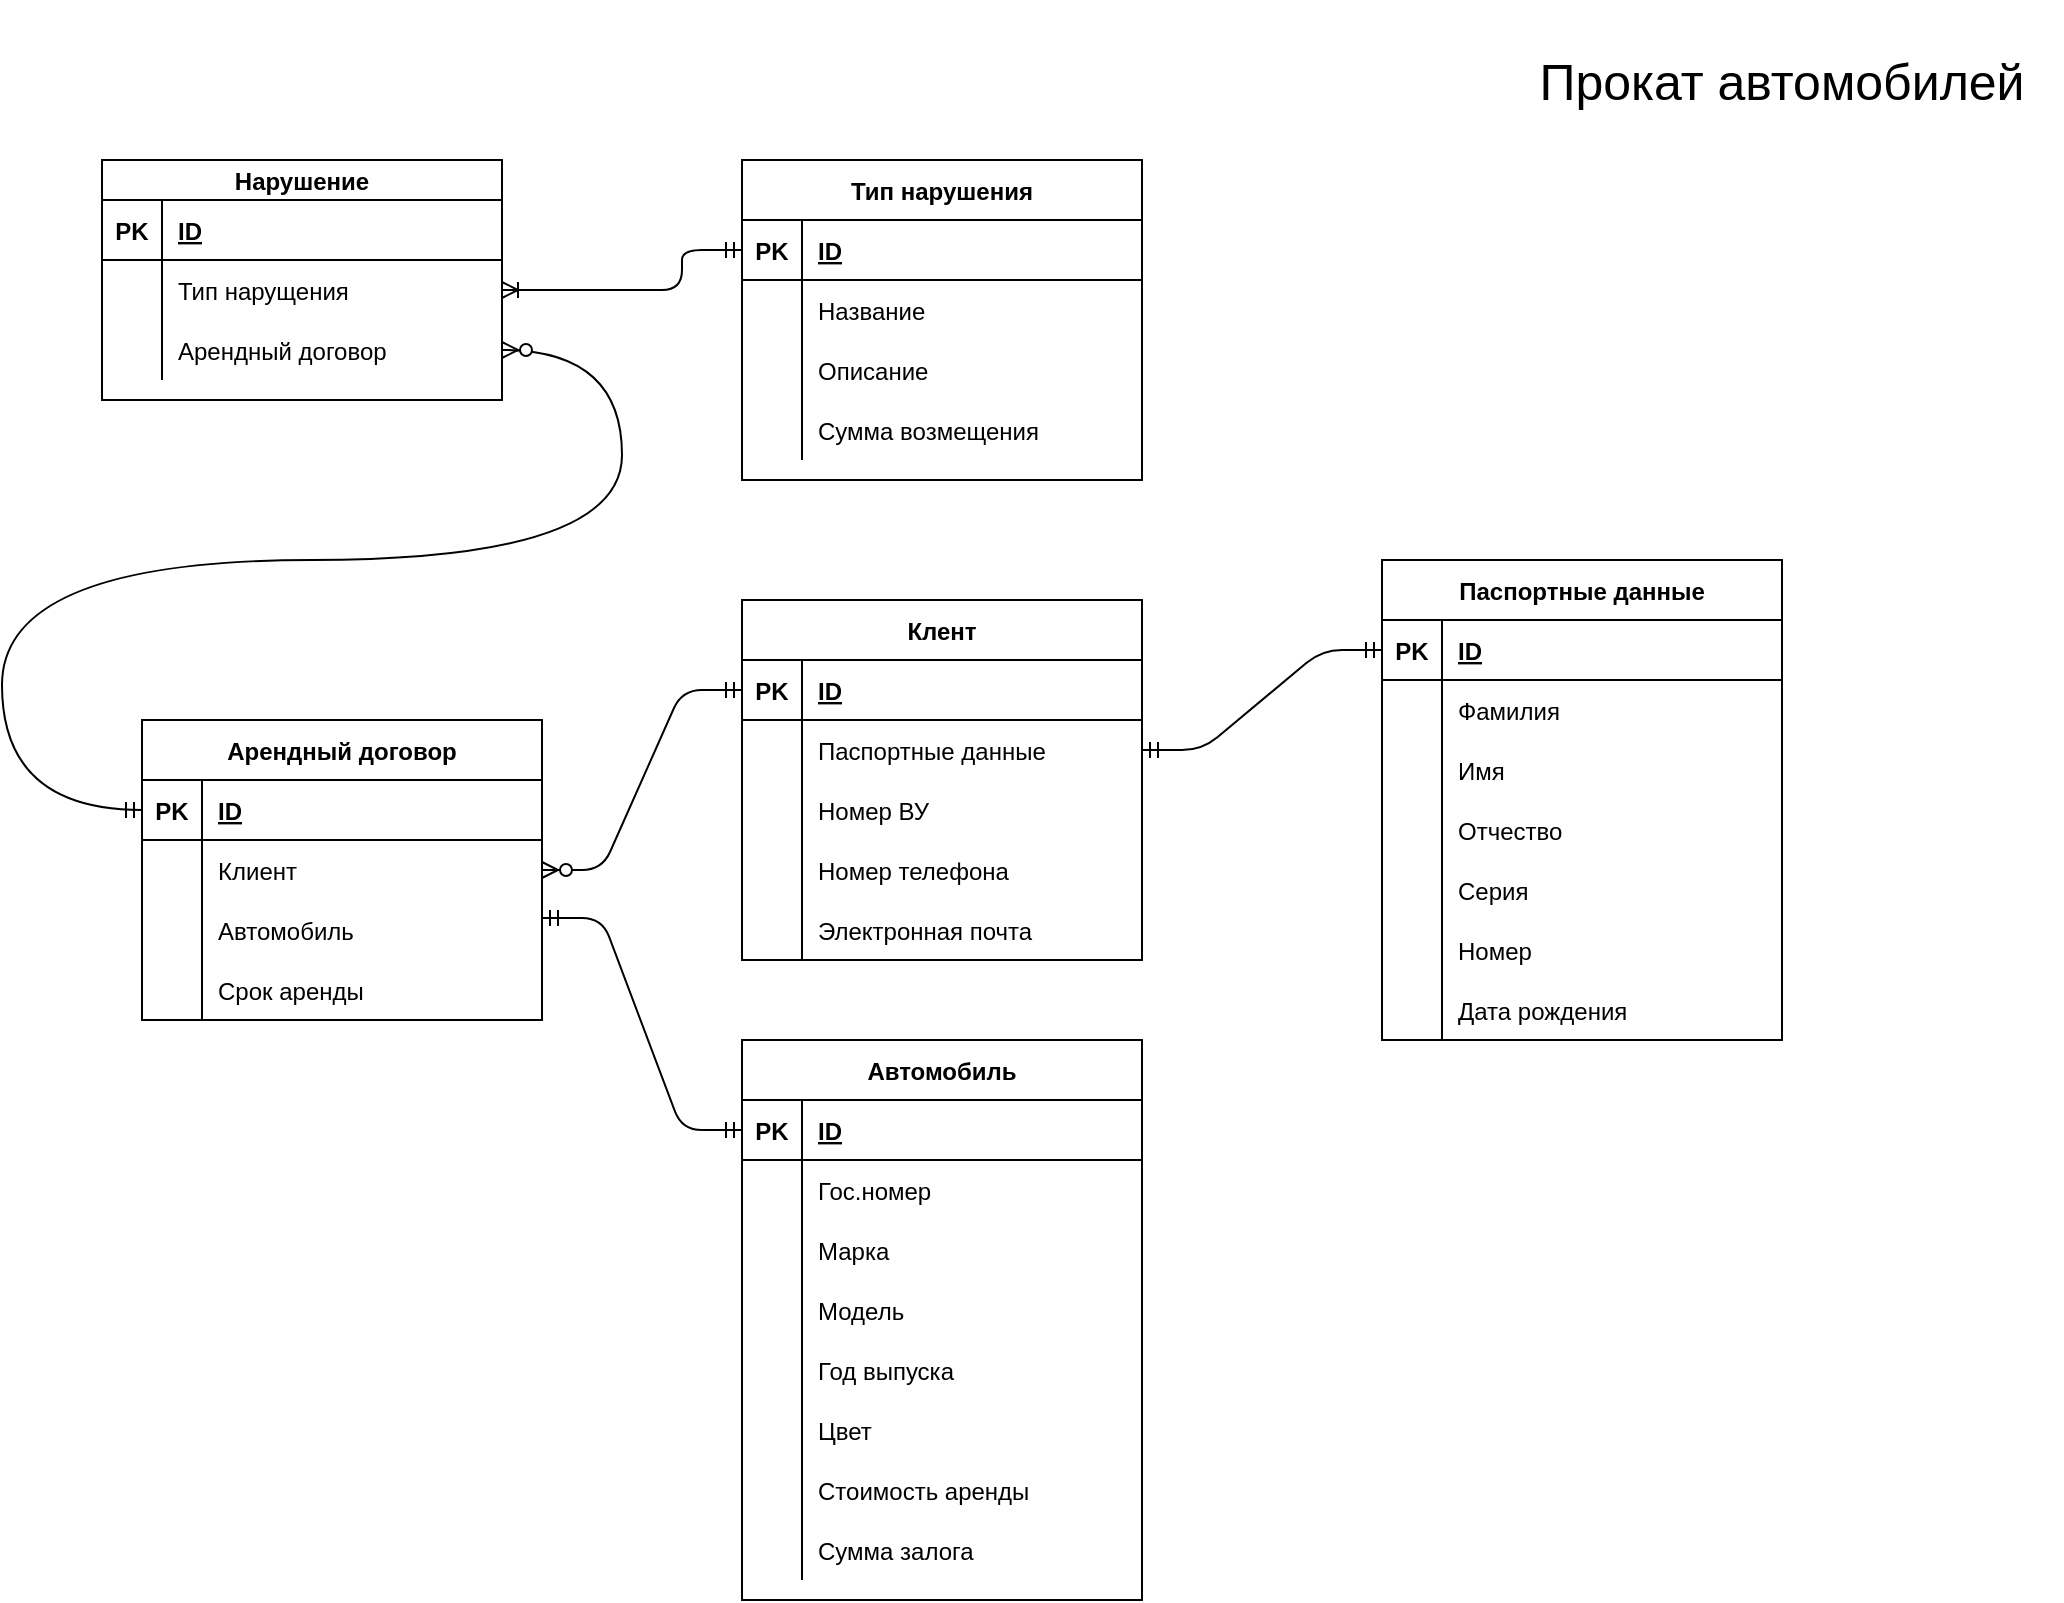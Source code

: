 <mxfile version="15.1.4" type="github">
  <diagram name="Page-1" id="e56a1550-8fbb-45ad-956c-1786394a9013">
    <mxGraphModel dx="1360" dy="829" grid="1" gridSize="10" guides="1" tooltips="1" connect="1" arrows="1" fold="1" page="1" pageScale="1" pageWidth="1100" pageHeight="850" background="none" math="0" shadow="0">
      <root>
        <mxCell id="0" />
        <mxCell id="1" parent="0" />
        <mxCell id="ljTXzxOZMEwX_iiFz3iI-2" value="&lt;font style=&quot;font-size: 25px&quot;&gt;Прокат автомобилей&lt;/font&gt;" style="text;html=1;strokeColor=none;fillColor=none;align=center;verticalAlign=middle;whiteSpace=wrap;rounded=0;" parent="1" vertex="1">
          <mxGeometry x="820" width="280" height="80" as="geometry" />
        </mxCell>
        <mxCell id="ljTXzxOZMEwX_iiFz3iI-3" value="Автомобиль" style="shape=table;startSize=30;container=1;collapsible=1;childLayout=tableLayout;fixedRows=1;rowLines=0;fontStyle=1;align=center;resizeLast=1;" parent="1" vertex="1">
          <mxGeometry x="440" y="520" width="200" height="280" as="geometry" />
        </mxCell>
        <mxCell id="ljTXzxOZMEwX_iiFz3iI-4" value="" style="shape=partialRectangle;collapsible=0;dropTarget=0;pointerEvents=0;fillColor=none;top=0;left=0;bottom=1;right=0;points=[[0,0.5],[1,0.5]];portConstraint=eastwest;" parent="ljTXzxOZMEwX_iiFz3iI-3" vertex="1">
          <mxGeometry y="30" width="200" height="30" as="geometry" />
        </mxCell>
        <mxCell id="ljTXzxOZMEwX_iiFz3iI-5" value="PK" style="shape=partialRectangle;connectable=0;fillColor=none;top=0;left=0;bottom=0;right=0;fontStyle=1;overflow=hidden;" parent="ljTXzxOZMEwX_iiFz3iI-4" vertex="1">
          <mxGeometry width="30" height="30" as="geometry" />
        </mxCell>
        <mxCell id="ljTXzxOZMEwX_iiFz3iI-6" value="ID" style="shape=partialRectangle;connectable=0;fillColor=none;top=0;left=0;bottom=0;right=0;align=left;spacingLeft=6;fontStyle=5;overflow=hidden;" parent="ljTXzxOZMEwX_iiFz3iI-4" vertex="1">
          <mxGeometry x="30" width="170" height="30" as="geometry" />
        </mxCell>
        <mxCell id="ljTXzxOZMEwX_iiFz3iI-10" value="" style="shape=partialRectangle;collapsible=0;dropTarget=0;pointerEvents=0;fillColor=none;top=0;left=0;bottom=0;right=0;points=[[0,0.5],[1,0.5]];portConstraint=eastwest;" parent="ljTXzxOZMEwX_iiFz3iI-3" vertex="1">
          <mxGeometry y="60" width="200" height="30" as="geometry" />
        </mxCell>
        <mxCell id="ljTXzxOZMEwX_iiFz3iI-11" value="" style="shape=partialRectangle;connectable=0;fillColor=none;top=0;left=0;bottom=0;right=0;editable=1;overflow=hidden;" parent="ljTXzxOZMEwX_iiFz3iI-10" vertex="1">
          <mxGeometry width="30" height="30" as="geometry" />
        </mxCell>
        <mxCell id="ljTXzxOZMEwX_iiFz3iI-12" value="Гос.номер" style="shape=partialRectangle;connectable=0;fillColor=none;top=0;left=0;bottom=0;right=0;align=left;spacingLeft=6;overflow=hidden;" parent="ljTXzxOZMEwX_iiFz3iI-10" vertex="1">
          <mxGeometry x="30" width="170" height="30" as="geometry" />
        </mxCell>
        <mxCell id="ljTXzxOZMEwX_iiFz3iI-13" value="" style="shape=partialRectangle;collapsible=0;dropTarget=0;pointerEvents=0;fillColor=none;top=0;left=0;bottom=0;right=0;points=[[0,0.5],[1,0.5]];portConstraint=eastwest;" parent="ljTXzxOZMEwX_iiFz3iI-3" vertex="1">
          <mxGeometry y="90" width="200" height="30" as="geometry" />
        </mxCell>
        <mxCell id="ljTXzxOZMEwX_iiFz3iI-14" value="" style="shape=partialRectangle;connectable=0;fillColor=none;top=0;left=0;bottom=0;right=0;editable=1;overflow=hidden;" parent="ljTXzxOZMEwX_iiFz3iI-13" vertex="1">
          <mxGeometry width="30" height="30" as="geometry" />
        </mxCell>
        <mxCell id="ljTXzxOZMEwX_iiFz3iI-15" value="Марка" style="shape=partialRectangle;connectable=0;fillColor=none;top=0;left=0;bottom=0;right=0;align=left;spacingLeft=6;overflow=hidden;" parent="ljTXzxOZMEwX_iiFz3iI-13" vertex="1">
          <mxGeometry x="30" width="170" height="30" as="geometry" />
        </mxCell>
        <mxCell id="ljTXzxOZMEwX_iiFz3iI-16" value="" style="shape=partialRectangle;collapsible=0;dropTarget=0;pointerEvents=0;fillColor=none;top=0;left=0;bottom=0;right=0;points=[[0,0.5],[1,0.5]];portConstraint=eastwest;" parent="ljTXzxOZMEwX_iiFz3iI-3" vertex="1">
          <mxGeometry y="120" width="200" height="30" as="geometry" />
        </mxCell>
        <mxCell id="ljTXzxOZMEwX_iiFz3iI-17" value="" style="shape=partialRectangle;connectable=0;fillColor=none;top=0;left=0;bottom=0;right=0;editable=1;overflow=hidden;" parent="ljTXzxOZMEwX_iiFz3iI-16" vertex="1">
          <mxGeometry width="30" height="30" as="geometry" />
        </mxCell>
        <mxCell id="ljTXzxOZMEwX_iiFz3iI-18" value="Модель" style="shape=partialRectangle;connectable=0;fillColor=none;top=0;left=0;bottom=0;right=0;align=left;spacingLeft=6;overflow=hidden;" parent="ljTXzxOZMEwX_iiFz3iI-16" vertex="1">
          <mxGeometry x="30" width="170" height="30" as="geometry" />
        </mxCell>
        <mxCell id="ljTXzxOZMEwX_iiFz3iI-19" value="" style="shape=partialRectangle;collapsible=0;dropTarget=0;pointerEvents=0;fillColor=none;top=0;left=0;bottom=0;right=0;points=[[0,0.5],[1,0.5]];portConstraint=eastwest;" parent="ljTXzxOZMEwX_iiFz3iI-3" vertex="1">
          <mxGeometry y="150" width="200" height="30" as="geometry" />
        </mxCell>
        <mxCell id="ljTXzxOZMEwX_iiFz3iI-20" value="" style="shape=partialRectangle;connectable=0;fillColor=none;top=0;left=0;bottom=0;right=0;editable=1;overflow=hidden;" parent="ljTXzxOZMEwX_iiFz3iI-19" vertex="1">
          <mxGeometry width="30" height="30" as="geometry" />
        </mxCell>
        <mxCell id="ljTXzxOZMEwX_iiFz3iI-21" value="Год выпуска" style="shape=partialRectangle;connectable=0;fillColor=none;top=0;left=0;bottom=0;right=0;align=left;spacingLeft=6;overflow=hidden;" parent="ljTXzxOZMEwX_iiFz3iI-19" vertex="1">
          <mxGeometry x="30" width="170" height="30" as="geometry" />
        </mxCell>
        <mxCell id="ljTXzxOZMEwX_iiFz3iI-35" value="" style="shape=partialRectangle;collapsible=0;dropTarget=0;pointerEvents=0;fillColor=none;top=0;left=0;bottom=0;right=0;points=[[0,0.5],[1,0.5]];portConstraint=eastwest;" parent="ljTXzxOZMEwX_iiFz3iI-3" vertex="1">
          <mxGeometry y="180" width="200" height="30" as="geometry" />
        </mxCell>
        <mxCell id="ljTXzxOZMEwX_iiFz3iI-36" value="" style="shape=partialRectangle;connectable=0;fillColor=none;top=0;left=0;bottom=0;right=0;editable=1;overflow=hidden;" parent="ljTXzxOZMEwX_iiFz3iI-35" vertex="1">
          <mxGeometry width="30" height="30" as="geometry" />
        </mxCell>
        <mxCell id="ljTXzxOZMEwX_iiFz3iI-37" value="Цвет" style="shape=partialRectangle;connectable=0;fillColor=none;top=0;left=0;bottom=0;right=0;align=left;spacingLeft=6;overflow=hidden;" parent="ljTXzxOZMEwX_iiFz3iI-35" vertex="1">
          <mxGeometry x="30" width="170" height="30" as="geometry" />
        </mxCell>
        <mxCell id="ljTXzxOZMEwX_iiFz3iI-57" value="" style="shape=partialRectangle;collapsible=0;dropTarget=0;pointerEvents=0;fillColor=none;top=0;left=0;bottom=0;right=0;points=[[0,0.5],[1,0.5]];portConstraint=eastwest;" parent="ljTXzxOZMEwX_iiFz3iI-3" vertex="1">
          <mxGeometry y="210" width="200" height="30" as="geometry" />
        </mxCell>
        <mxCell id="ljTXzxOZMEwX_iiFz3iI-58" value="" style="shape=partialRectangle;connectable=0;fillColor=none;top=0;left=0;bottom=0;right=0;editable=1;overflow=hidden;" parent="ljTXzxOZMEwX_iiFz3iI-57" vertex="1">
          <mxGeometry width="30" height="30" as="geometry" />
        </mxCell>
        <mxCell id="ljTXzxOZMEwX_iiFz3iI-59" value="Стоимость аренды" style="shape=partialRectangle;connectable=0;fillColor=none;top=0;left=0;bottom=0;right=0;align=left;spacingLeft=6;overflow=hidden;" parent="ljTXzxOZMEwX_iiFz3iI-57" vertex="1">
          <mxGeometry x="30" width="170" height="30" as="geometry" />
        </mxCell>
        <mxCell id="ljTXzxOZMEwX_iiFz3iI-38" value="" style="shape=partialRectangle;collapsible=0;dropTarget=0;pointerEvents=0;fillColor=none;top=0;left=0;bottom=0;right=0;points=[[0,0.5],[1,0.5]];portConstraint=eastwest;" parent="ljTXzxOZMEwX_iiFz3iI-3" vertex="1">
          <mxGeometry y="240" width="200" height="30" as="geometry" />
        </mxCell>
        <mxCell id="ljTXzxOZMEwX_iiFz3iI-39" value="" style="shape=partialRectangle;connectable=0;fillColor=none;top=0;left=0;bottom=0;right=0;editable=1;overflow=hidden;" parent="ljTXzxOZMEwX_iiFz3iI-38" vertex="1">
          <mxGeometry width="30" height="30" as="geometry" />
        </mxCell>
        <mxCell id="ljTXzxOZMEwX_iiFz3iI-40" value="Сумма залога" style="shape=partialRectangle;connectable=0;fillColor=none;top=0;left=0;bottom=0;right=0;align=left;spacingLeft=6;overflow=hidden;" parent="ljTXzxOZMEwX_iiFz3iI-38" vertex="1">
          <mxGeometry x="30" width="170" height="30" as="geometry" />
        </mxCell>
        <mxCell id="ljTXzxOZMEwX_iiFz3iI-22" value="Клент" style="shape=table;startSize=30;container=1;collapsible=1;childLayout=tableLayout;fixedRows=1;rowLines=0;fontStyle=1;align=center;resizeLast=1;" parent="1" vertex="1">
          <mxGeometry x="440" y="300" width="200" height="180" as="geometry" />
        </mxCell>
        <mxCell id="ljTXzxOZMEwX_iiFz3iI-23" value="" style="shape=partialRectangle;collapsible=0;dropTarget=0;pointerEvents=0;fillColor=none;top=0;left=0;bottom=1;right=0;points=[[0,0.5],[1,0.5]];portConstraint=eastwest;" parent="ljTXzxOZMEwX_iiFz3iI-22" vertex="1">
          <mxGeometry y="30" width="200" height="30" as="geometry" />
        </mxCell>
        <mxCell id="ljTXzxOZMEwX_iiFz3iI-24" value="PK" style="shape=partialRectangle;connectable=0;fillColor=none;top=0;left=0;bottom=0;right=0;fontStyle=1;overflow=hidden;" parent="ljTXzxOZMEwX_iiFz3iI-23" vertex="1">
          <mxGeometry width="30" height="30" as="geometry" />
        </mxCell>
        <mxCell id="ljTXzxOZMEwX_iiFz3iI-25" value="ID" style="shape=partialRectangle;connectable=0;fillColor=none;top=0;left=0;bottom=0;right=0;align=left;spacingLeft=6;fontStyle=5;overflow=hidden;" parent="ljTXzxOZMEwX_iiFz3iI-23" vertex="1">
          <mxGeometry x="30" width="170" height="30" as="geometry" />
        </mxCell>
        <mxCell id="ljTXzxOZMEwX_iiFz3iI-26" value="" style="shape=partialRectangle;collapsible=0;dropTarget=0;pointerEvents=0;fillColor=none;top=0;left=0;bottom=0;right=0;points=[[0,0.5],[1,0.5]];portConstraint=eastwest;" parent="ljTXzxOZMEwX_iiFz3iI-22" vertex="1">
          <mxGeometry y="60" width="200" height="30" as="geometry" />
        </mxCell>
        <mxCell id="ljTXzxOZMEwX_iiFz3iI-27" value="" style="shape=partialRectangle;connectable=0;fillColor=none;top=0;left=0;bottom=0;right=0;editable=1;overflow=hidden;" parent="ljTXzxOZMEwX_iiFz3iI-26" vertex="1">
          <mxGeometry width="30" height="30" as="geometry" />
        </mxCell>
        <mxCell id="ljTXzxOZMEwX_iiFz3iI-28" value="Паспортные данные" style="shape=partialRectangle;connectable=0;fillColor=none;top=0;left=0;bottom=0;right=0;align=left;spacingLeft=6;overflow=hidden;" parent="ljTXzxOZMEwX_iiFz3iI-26" vertex="1">
          <mxGeometry x="30" width="170" height="30" as="geometry" />
        </mxCell>
        <mxCell id="ljTXzxOZMEwX_iiFz3iI-29" value="" style="shape=partialRectangle;collapsible=0;dropTarget=0;pointerEvents=0;fillColor=none;top=0;left=0;bottom=0;right=0;points=[[0,0.5],[1,0.5]];portConstraint=eastwest;" parent="ljTXzxOZMEwX_iiFz3iI-22" vertex="1">
          <mxGeometry y="90" width="200" height="30" as="geometry" />
        </mxCell>
        <mxCell id="ljTXzxOZMEwX_iiFz3iI-30" value="" style="shape=partialRectangle;connectable=0;fillColor=none;top=0;left=0;bottom=0;right=0;editable=1;overflow=hidden;" parent="ljTXzxOZMEwX_iiFz3iI-29" vertex="1">
          <mxGeometry width="30" height="30" as="geometry" />
        </mxCell>
        <mxCell id="ljTXzxOZMEwX_iiFz3iI-31" value="Номер ВУ" style="shape=partialRectangle;connectable=0;fillColor=none;top=0;left=0;bottom=0;right=0;align=left;spacingLeft=6;overflow=hidden;" parent="ljTXzxOZMEwX_iiFz3iI-29" vertex="1">
          <mxGeometry x="30" width="170" height="30" as="geometry" />
        </mxCell>
        <mxCell id="u6xpOPg9NRBfAaOIx5Jb-3" value="" style="shape=partialRectangle;collapsible=0;dropTarget=0;pointerEvents=0;fillColor=none;top=0;left=0;bottom=0;right=0;points=[[0,0.5],[1,0.5]];portConstraint=eastwest;" vertex="1" parent="ljTXzxOZMEwX_iiFz3iI-22">
          <mxGeometry y="120" width="200" height="30" as="geometry" />
        </mxCell>
        <mxCell id="u6xpOPg9NRBfAaOIx5Jb-4" value="" style="shape=partialRectangle;connectable=0;fillColor=none;top=0;left=0;bottom=0;right=0;editable=1;overflow=hidden;" vertex="1" parent="u6xpOPg9NRBfAaOIx5Jb-3">
          <mxGeometry width="30" height="30" as="geometry" />
        </mxCell>
        <mxCell id="u6xpOPg9NRBfAaOIx5Jb-5" value="Номер телефона" style="shape=partialRectangle;connectable=0;fillColor=none;top=0;left=0;bottom=0;right=0;align=left;spacingLeft=6;overflow=hidden;" vertex="1" parent="u6xpOPg9NRBfAaOIx5Jb-3">
          <mxGeometry x="30" width="170" height="30" as="geometry" />
        </mxCell>
        <mxCell id="u6xpOPg9NRBfAaOIx5Jb-6" value="" style="shape=partialRectangle;collapsible=0;dropTarget=0;pointerEvents=0;fillColor=none;top=0;left=0;bottom=0;right=0;points=[[0,0.5],[1,0.5]];portConstraint=eastwest;" vertex="1" parent="ljTXzxOZMEwX_iiFz3iI-22">
          <mxGeometry y="150" width="200" height="30" as="geometry" />
        </mxCell>
        <mxCell id="u6xpOPg9NRBfAaOIx5Jb-7" value="" style="shape=partialRectangle;connectable=0;fillColor=none;top=0;left=0;bottom=0;right=0;editable=1;overflow=hidden;" vertex="1" parent="u6xpOPg9NRBfAaOIx5Jb-6">
          <mxGeometry width="30" height="30" as="geometry" />
        </mxCell>
        <mxCell id="u6xpOPg9NRBfAaOIx5Jb-8" value="Электронная почта" style="shape=partialRectangle;connectable=0;fillColor=none;top=0;left=0;bottom=0;right=0;align=left;spacingLeft=6;overflow=hidden;" vertex="1" parent="u6xpOPg9NRBfAaOIx5Jb-6">
          <mxGeometry x="30" width="170" height="30" as="geometry" />
        </mxCell>
        <mxCell id="ljTXzxOZMEwX_iiFz3iI-41" value="Арендный договор" style="shape=table;startSize=30;container=1;collapsible=1;childLayout=tableLayout;fixedRows=1;rowLines=0;fontStyle=1;align=center;resizeLast=1;" parent="1" vertex="1">
          <mxGeometry x="140" y="360" width="200" height="150" as="geometry" />
        </mxCell>
        <mxCell id="ljTXzxOZMEwX_iiFz3iI-42" value="" style="shape=partialRectangle;collapsible=0;dropTarget=0;pointerEvents=0;fillColor=none;top=0;left=0;bottom=1;right=0;points=[[0,0.5],[1,0.5]];portConstraint=eastwest;" parent="ljTXzxOZMEwX_iiFz3iI-41" vertex="1">
          <mxGeometry y="30" width="200" height="30" as="geometry" />
        </mxCell>
        <mxCell id="ljTXzxOZMEwX_iiFz3iI-43" value="PK" style="shape=partialRectangle;connectable=0;fillColor=none;top=0;left=0;bottom=0;right=0;fontStyle=1;overflow=hidden;" parent="ljTXzxOZMEwX_iiFz3iI-42" vertex="1">
          <mxGeometry width="30" height="30" as="geometry" />
        </mxCell>
        <mxCell id="ljTXzxOZMEwX_iiFz3iI-44" value="ID" style="shape=partialRectangle;connectable=0;fillColor=none;top=0;left=0;bottom=0;right=0;align=left;spacingLeft=6;fontStyle=5;overflow=hidden;" parent="ljTXzxOZMEwX_iiFz3iI-42" vertex="1">
          <mxGeometry x="30" width="170" height="30" as="geometry" />
        </mxCell>
        <mxCell id="ljTXzxOZMEwX_iiFz3iI-45" value="" style="shape=partialRectangle;collapsible=0;dropTarget=0;pointerEvents=0;fillColor=none;top=0;left=0;bottom=0;right=0;points=[[0,0.5],[1,0.5]];portConstraint=eastwest;" parent="ljTXzxOZMEwX_iiFz3iI-41" vertex="1">
          <mxGeometry y="60" width="200" height="30" as="geometry" />
        </mxCell>
        <mxCell id="ljTXzxOZMEwX_iiFz3iI-46" value="" style="shape=partialRectangle;connectable=0;fillColor=none;top=0;left=0;bottom=0;right=0;editable=1;overflow=hidden;" parent="ljTXzxOZMEwX_iiFz3iI-45" vertex="1">
          <mxGeometry width="30" height="30" as="geometry" />
        </mxCell>
        <mxCell id="ljTXzxOZMEwX_iiFz3iI-47" value="Клиент" style="shape=partialRectangle;connectable=0;fillColor=none;top=0;left=0;bottom=0;right=0;align=left;spacingLeft=6;overflow=hidden;" parent="ljTXzxOZMEwX_iiFz3iI-45" vertex="1">
          <mxGeometry x="30" width="170" height="30" as="geometry" />
        </mxCell>
        <mxCell id="ljTXzxOZMEwX_iiFz3iI-48" value="" style="shape=partialRectangle;collapsible=0;dropTarget=0;pointerEvents=0;fillColor=none;top=0;left=0;bottom=0;right=0;points=[[0,0.5],[1,0.5]];portConstraint=eastwest;" parent="ljTXzxOZMEwX_iiFz3iI-41" vertex="1">
          <mxGeometry y="90" width="200" height="30" as="geometry" />
        </mxCell>
        <mxCell id="ljTXzxOZMEwX_iiFz3iI-49" value="" style="shape=partialRectangle;connectable=0;fillColor=none;top=0;left=0;bottom=0;right=0;editable=1;overflow=hidden;" parent="ljTXzxOZMEwX_iiFz3iI-48" vertex="1">
          <mxGeometry width="30" height="30" as="geometry" />
        </mxCell>
        <mxCell id="ljTXzxOZMEwX_iiFz3iI-50" value="Автомобиль" style="shape=partialRectangle;connectable=0;fillColor=none;top=0;left=0;bottom=0;right=0;align=left;spacingLeft=6;overflow=hidden;" parent="ljTXzxOZMEwX_iiFz3iI-48" vertex="1">
          <mxGeometry x="30" width="170" height="30" as="geometry" />
        </mxCell>
        <mxCell id="ljTXzxOZMEwX_iiFz3iI-51" value="" style="shape=partialRectangle;collapsible=0;dropTarget=0;pointerEvents=0;fillColor=none;top=0;left=0;bottom=0;right=0;points=[[0,0.5],[1,0.5]];portConstraint=eastwest;" parent="ljTXzxOZMEwX_iiFz3iI-41" vertex="1">
          <mxGeometry y="120" width="200" height="30" as="geometry" />
        </mxCell>
        <mxCell id="ljTXzxOZMEwX_iiFz3iI-52" value="" style="shape=partialRectangle;connectable=0;fillColor=none;top=0;left=0;bottom=0;right=0;editable=1;overflow=hidden;" parent="ljTXzxOZMEwX_iiFz3iI-51" vertex="1">
          <mxGeometry width="30" height="30" as="geometry" />
        </mxCell>
        <mxCell id="ljTXzxOZMEwX_iiFz3iI-53" value="Срок аренды" style="shape=partialRectangle;connectable=0;fillColor=none;top=0;left=0;bottom=0;right=0;align=left;spacingLeft=6;overflow=hidden;" parent="ljTXzxOZMEwX_iiFz3iI-51" vertex="1">
          <mxGeometry x="30" width="170" height="30" as="geometry" />
        </mxCell>
        <mxCell id="H9fOd3wDhq4GKVtSOCFZ-1" value="Паспортные данные" style="shape=table;startSize=30;container=1;collapsible=1;childLayout=tableLayout;fixedRows=1;rowLines=0;fontStyle=1;align=center;resizeLast=1;" parent="1" vertex="1">
          <mxGeometry x="760" y="280" width="200" height="240" as="geometry" />
        </mxCell>
        <mxCell id="H9fOd3wDhq4GKVtSOCFZ-2" value="" style="shape=partialRectangle;collapsible=0;dropTarget=0;pointerEvents=0;fillColor=none;top=0;left=0;bottom=1;right=0;points=[[0,0.5],[1,0.5]];portConstraint=eastwest;" parent="H9fOd3wDhq4GKVtSOCFZ-1" vertex="1">
          <mxGeometry y="30" width="200" height="30" as="geometry" />
        </mxCell>
        <mxCell id="H9fOd3wDhq4GKVtSOCFZ-3" value="PK" style="shape=partialRectangle;connectable=0;fillColor=none;top=0;left=0;bottom=0;right=0;fontStyle=1;overflow=hidden;" parent="H9fOd3wDhq4GKVtSOCFZ-2" vertex="1">
          <mxGeometry width="30" height="30" as="geometry" />
        </mxCell>
        <mxCell id="H9fOd3wDhq4GKVtSOCFZ-4" value="ID" style="shape=partialRectangle;connectable=0;fillColor=none;top=0;left=0;bottom=0;right=0;align=left;spacingLeft=6;fontStyle=5;overflow=hidden;" parent="H9fOd3wDhq4GKVtSOCFZ-2" vertex="1">
          <mxGeometry x="30" width="170" height="30" as="geometry" />
        </mxCell>
        <mxCell id="H9fOd3wDhq4GKVtSOCFZ-5" value="" style="shape=partialRectangle;collapsible=0;dropTarget=0;pointerEvents=0;fillColor=none;top=0;left=0;bottom=0;right=0;points=[[0,0.5],[1,0.5]];portConstraint=eastwest;" parent="H9fOd3wDhq4GKVtSOCFZ-1" vertex="1">
          <mxGeometry y="60" width="200" height="30" as="geometry" />
        </mxCell>
        <mxCell id="H9fOd3wDhq4GKVtSOCFZ-6" value="" style="shape=partialRectangle;connectable=0;fillColor=none;top=0;left=0;bottom=0;right=0;editable=1;overflow=hidden;" parent="H9fOd3wDhq4GKVtSOCFZ-5" vertex="1">
          <mxGeometry width="30" height="30" as="geometry" />
        </mxCell>
        <mxCell id="H9fOd3wDhq4GKVtSOCFZ-7" value="Фамилия" style="shape=partialRectangle;connectable=0;fillColor=none;top=0;left=0;bottom=0;right=0;align=left;spacingLeft=6;overflow=hidden;" parent="H9fOd3wDhq4GKVtSOCFZ-5" vertex="1">
          <mxGeometry x="30" width="170" height="30" as="geometry" />
        </mxCell>
        <mxCell id="H9fOd3wDhq4GKVtSOCFZ-8" value="" style="shape=partialRectangle;collapsible=0;dropTarget=0;pointerEvents=0;fillColor=none;top=0;left=0;bottom=0;right=0;points=[[0,0.5],[1,0.5]];portConstraint=eastwest;" parent="H9fOd3wDhq4GKVtSOCFZ-1" vertex="1">
          <mxGeometry y="90" width="200" height="30" as="geometry" />
        </mxCell>
        <mxCell id="H9fOd3wDhq4GKVtSOCFZ-9" value="" style="shape=partialRectangle;connectable=0;fillColor=none;top=0;left=0;bottom=0;right=0;editable=1;overflow=hidden;" parent="H9fOd3wDhq4GKVtSOCFZ-8" vertex="1">
          <mxGeometry width="30" height="30" as="geometry" />
        </mxCell>
        <mxCell id="H9fOd3wDhq4GKVtSOCFZ-10" value="Имя" style="shape=partialRectangle;connectable=0;fillColor=none;top=0;left=0;bottom=0;right=0;align=left;spacingLeft=6;overflow=hidden;" parent="H9fOd3wDhq4GKVtSOCFZ-8" vertex="1">
          <mxGeometry x="30" width="170" height="30" as="geometry" />
        </mxCell>
        <mxCell id="H9fOd3wDhq4GKVtSOCFZ-11" value="" style="shape=partialRectangle;collapsible=0;dropTarget=0;pointerEvents=0;fillColor=none;top=0;left=0;bottom=0;right=0;points=[[0,0.5],[1,0.5]];portConstraint=eastwest;" parent="H9fOd3wDhq4GKVtSOCFZ-1" vertex="1">
          <mxGeometry y="120" width="200" height="30" as="geometry" />
        </mxCell>
        <mxCell id="H9fOd3wDhq4GKVtSOCFZ-12" value="" style="shape=partialRectangle;connectable=0;fillColor=none;top=0;left=0;bottom=0;right=0;editable=1;overflow=hidden;" parent="H9fOd3wDhq4GKVtSOCFZ-11" vertex="1">
          <mxGeometry width="30" height="30" as="geometry" />
        </mxCell>
        <mxCell id="H9fOd3wDhq4GKVtSOCFZ-13" value="Отчество" style="shape=partialRectangle;connectable=0;fillColor=none;top=0;left=0;bottom=0;right=0;align=left;spacingLeft=6;overflow=hidden;" parent="H9fOd3wDhq4GKVtSOCFZ-11" vertex="1">
          <mxGeometry x="30" width="170" height="30" as="geometry" />
        </mxCell>
        <mxCell id="H9fOd3wDhq4GKVtSOCFZ-14" value="" style="shape=partialRectangle;collapsible=0;dropTarget=0;pointerEvents=0;fillColor=none;top=0;left=0;bottom=0;right=0;points=[[0,0.5],[1,0.5]];portConstraint=eastwest;" parent="H9fOd3wDhq4GKVtSOCFZ-1" vertex="1">
          <mxGeometry y="150" width="200" height="30" as="geometry" />
        </mxCell>
        <mxCell id="H9fOd3wDhq4GKVtSOCFZ-15" value="" style="shape=partialRectangle;connectable=0;fillColor=none;top=0;left=0;bottom=0;right=0;editable=1;overflow=hidden;" parent="H9fOd3wDhq4GKVtSOCFZ-14" vertex="1">
          <mxGeometry width="30" height="30" as="geometry" />
        </mxCell>
        <mxCell id="H9fOd3wDhq4GKVtSOCFZ-16" value="Серия" style="shape=partialRectangle;connectable=0;fillColor=none;top=0;left=0;bottom=0;right=0;align=left;spacingLeft=6;overflow=hidden;" parent="H9fOd3wDhq4GKVtSOCFZ-14" vertex="1">
          <mxGeometry x="30" width="170" height="30" as="geometry" />
        </mxCell>
        <mxCell id="H9fOd3wDhq4GKVtSOCFZ-17" value="" style="shape=partialRectangle;collapsible=0;dropTarget=0;pointerEvents=0;fillColor=none;top=0;left=0;bottom=0;right=0;points=[[0,0.5],[1,0.5]];portConstraint=eastwest;" parent="H9fOd3wDhq4GKVtSOCFZ-1" vertex="1">
          <mxGeometry y="180" width="200" height="30" as="geometry" />
        </mxCell>
        <mxCell id="H9fOd3wDhq4GKVtSOCFZ-18" value="" style="shape=partialRectangle;connectable=0;fillColor=none;top=0;left=0;bottom=0;right=0;editable=1;overflow=hidden;" parent="H9fOd3wDhq4GKVtSOCFZ-17" vertex="1">
          <mxGeometry width="30" height="30" as="geometry" />
        </mxCell>
        <mxCell id="H9fOd3wDhq4GKVtSOCFZ-19" value="Номер" style="shape=partialRectangle;connectable=0;fillColor=none;top=0;left=0;bottom=0;right=0;align=left;spacingLeft=6;overflow=hidden;" parent="H9fOd3wDhq4GKVtSOCFZ-17" vertex="1">
          <mxGeometry x="30" width="170" height="30" as="geometry" />
        </mxCell>
        <mxCell id="H9fOd3wDhq4GKVtSOCFZ-20" value="" style="shape=partialRectangle;collapsible=0;dropTarget=0;pointerEvents=0;fillColor=none;top=0;left=0;bottom=0;right=0;points=[[0,0.5],[1,0.5]];portConstraint=eastwest;" parent="H9fOd3wDhq4GKVtSOCFZ-1" vertex="1">
          <mxGeometry y="210" width="200" height="30" as="geometry" />
        </mxCell>
        <mxCell id="H9fOd3wDhq4GKVtSOCFZ-21" value="" style="shape=partialRectangle;connectable=0;fillColor=none;top=0;left=0;bottom=0;right=0;editable=1;overflow=hidden;" parent="H9fOd3wDhq4GKVtSOCFZ-20" vertex="1">
          <mxGeometry width="30" height="30" as="geometry" />
        </mxCell>
        <mxCell id="H9fOd3wDhq4GKVtSOCFZ-22" value="Дата рождения" style="shape=partialRectangle;connectable=0;fillColor=none;top=0;left=0;bottom=0;right=0;align=left;spacingLeft=6;overflow=hidden;" parent="H9fOd3wDhq4GKVtSOCFZ-20" vertex="1">
          <mxGeometry x="30" width="170" height="30" as="geometry" />
        </mxCell>
        <mxCell id="H9fOd3wDhq4GKVtSOCFZ-36" value="Нарушение" style="shape=table;startSize=20;container=1;collapsible=1;childLayout=tableLayout;fixedRows=1;rowLines=0;fontStyle=1;align=center;resizeLast=1;" parent="1" vertex="1">
          <mxGeometry x="120" y="80" width="200" height="120" as="geometry" />
        </mxCell>
        <mxCell id="H9fOd3wDhq4GKVtSOCFZ-37" value="" style="shape=partialRectangle;collapsible=0;dropTarget=0;pointerEvents=0;fillColor=none;top=0;left=0;bottom=1;right=0;points=[[0,0.5],[1,0.5]];portConstraint=eastwest;" parent="H9fOd3wDhq4GKVtSOCFZ-36" vertex="1">
          <mxGeometry y="20" width="200" height="30" as="geometry" />
        </mxCell>
        <mxCell id="H9fOd3wDhq4GKVtSOCFZ-38" value="PK" style="shape=partialRectangle;connectable=0;fillColor=none;top=0;left=0;bottom=0;right=0;fontStyle=1;overflow=hidden;" parent="H9fOd3wDhq4GKVtSOCFZ-37" vertex="1">
          <mxGeometry width="30" height="30" as="geometry" />
        </mxCell>
        <mxCell id="H9fOd3wDhq4GKVtSOCFZ-39" value="ID" style="shape=partialRectangle;connectable=0;fillColor=none;top=0;left=0;bottom=0;right=0;align=left;spacingLeft=6;fontStyle=5;overflow=hidden;" parent="H9fOd3wDhq4GKVtSOCFZ-37" vertex="1">
          <mxGeometry x="30" width="170" height="30" as="geometry" />
        </mxCell>
        <mxCell id="H9fOd3wDhq4GKVtSOCFZ-43" value="" style="shape=partialRectangle;collapsible=0;dropTarget=0;pointerEvents=0;fillColor=none;top=0;left=0;bottom=0;right=0;points=[[0,0.5],[1,0.5]];portConstraint=eastwest;" parent="H9fOd3wDhq4GKVtSOCFZ-36" vertex="1">
          <mxGeometry y="50" width="200" height="30" as="geometry" />
        </mxCell>
        <mxCell id="H9fOd3wDhq4GKVtSOCFZ-44" value="" style="shape=partialRectangle;connectable=0;fillColor=none;top=0;left=0;bottom=0;right=0;editable=1;overflow=hidden;" parent="H9fOd3wDhq4GKVtSOCFZ-43" vertex="1">
          <mxGeometry width="30" height="30" as="geometry" />
        </mxCell>
        <mxCell id="H9fOd3wDhq4GKVtSOCFZ-45" value="Тип нарущения" style="shape=partialRectangle;connectable=0;fillColor=none;top=0;left=0;bottom=0;right=0;align=left;spacingLeft=6;overflow=hidden;" parent="H9fOd3wDhq4GKVtSOCFZ-43" vertex="1">
          <mxGeometry x="30" width="170" height="30" as="geometry" />
        </mxCell>
        <mxCell id="H9fOd3wDhq4GKVtSOCFZ-40" value="" style="shape=partialRectangle;collapsible=0;dropTarget=0;pointerEvents=0;fillColor=none;top=0;left=0;bottom=0;right=0;points=[[0,0.5],[1,0.5]];portConstraint=eastwest;" parent="H9fOd3wDhq4GKVtSOCFZ-36" vertex="1">
          <mxGeometry y="80" width="200" height="30" as="geometry" />
        </mxCell>
        <mxCell id="H9fOd3wDhq4GKVtSOCFZ-41" value="" style="shape=partialRectangle;connectable=0;fillColor=none;top=0;left=0;bottom=0;right=0;editable=1;overflow=hidden;" parent="H9fOd3wDhq4GKVtSOCFZ-40" vertex="1">
          <mxGeometry width="30" height="30" as="geometry" />
        </mxCell>
        <mxCell id="H9fOd3wDhq4GKVtSOCFZ-42" value="Арендный договор" style="shape=partialRectangle;connectable=0;fillColor=none;top=0;left=0;bottom=0;right=0;align=left;spacingLeft=6;overflow=hidden;" parent="H9fOd3wDhq4GKVtSOCFZ-40" vertex="1">
          <mxGeometry x="30" width="170" height="30" as="geometry" />
        </mxCell>
        <mxCell id="H9fOd3wDhq4GKVtSOCFZ-51" value="Тип нарушения" style="shape=table;startSize=30;container=1;collapsible=1;childLayout=tableLayout;fixedRows=1;rowLines=0;fontStyle=1;align=center;resizeLast=1;" parent="1" vertex="1">
          <mxGeometry x="440" y="80" width="200" height="160" as="geometry" />
        </mxCell>
        <mxCell id="H9fOd3wDhq4GKVtSOCFZ-52" value="" style="shape=partialRectangle;collapsible=0;dropTarget=0;pointerEvents=0;fillColor=none;top=0;left=0;bottom=1;right=0;points=[[0,0.5],[1,0.5]];portConstraint=eastwest;" parent="H9fOd3wDhq4GKVtSOCFZ-51" vertex="1">
          <mxGeometry y="30" width="200" height="30" as="geometry" />
        </mxCell>
        <mxCell id="H9fOd3wDhq4GKVtSOCFZ-53" value="PK" style="shape=partialRectangle;connectable=0;fillColor=none;top=0;left=0;bottom=0;right=0;fontStyle=1;overflow=hidden;" parent="H9fOd3wDhq4GKVtSOCFZ-52" vertex="1">
          <mxGeometry width="30" height="30" as="geometry" />
        </mxCell>
        <mxCell id="H9fOd3wDhq4GKVtSOCFZ-54" value="ID" style="shape=partialRectangle;connectable=0;fillColor=none;top=0;left=0;bottom=0;right=0;align=left;spacingLeft=6;fontStyle=5;overflow=hidden;" parent="H9fOd3wDhq4GKVtSOCFZ-52" vertex="1">
          <mxGeometry x="30" width="170" height="30" as="geometry" />
        </mxCell>
        <mxCell id="H9fOd3wDhq4GKVtSOCFZ-55" value="" style="shape=partialRectangle;collapsible=0;dropTarget=0;pointerEvents=0;fillColor=none;top=0;left=0;bottom=0;right=0;points=[[0,0.5],[1,0.5]];portConstraint=eastwest;" parent="H9fOd3wDhq4GKVtSOCFZ-51" vertex="1">
          <mxGeometry y="60" width="200" height="30" as="geometry" />
        </mxCell>
        <mxCell id="H9fOd3wDhq4GKVtSOCFZ-56" value="" style="shape=partialRectangle;connectable=0;fillColor=none;top=0;left=0;bottom=0;right=0;editable=1;overflow=hidden;" parent="H9fOd3wDhq4GKVtSOCFZ-55" vertex="1">
          <mxGeometry width="30" height="30" as="geometry" />
        </mxCell>
        <mxCell id="H9fOd3wDhq4GKVtSOCFZ-57" value="Название" style="shape=partialRectangle;connectable=0;fillColor=none;top=0;left=0;bottom=0;right=0;align=left;spacingLeft=6;overflow=hidden;" parent="H9fOd3wDhq4GKVtSOCFZ-55" vertex="1">
          <mxGeometry x="30" width="170" height="30" as="geometry" />
        </mxCell>
        <mxCell id="H9fOd3wDhq4GKVtSOCFZ-58" value="" style="shape=partialRectangle;collapsible=0;dropTarget=0;pointerEvents=0;fillColor=none;top=0;left=0;bottom=0;right=0;points=[[0,0.5],[1,0.5]];portConstraint=eastwest;" parent="H9fOd3wDhq4GKVtSOCFZ-51" vertex="1">
          <mxGeometry y="90" width="200" height="30" as="geometry" />
        </mxCell>
        <mxCell id="H9fOd3wDhq4GKVtSOCFZ-59" value="" style="shape=partialRectangle;connectable=0;fillColor=none;top=0;left=0;bottom=0;right=0;editable=1;overflow=hidden;" parent="H9fOd3wDhq4GKVtSOCFZ-58" vertex="1">
          <mxGeometry width="30" height="30" as="geometry" />
        </mxCell>
        <mxCell id="H9fOd3wDhq4GKVtSOCFZ-60" value="Описание" style="shape=partialRectangle;connectable=0;fillColor=none;top=0;left=0;bottom=0;right=0;align=left;spacingLeft=6;overflow=hidden;" parent="H9fOd3wDhq4GKVtSOCFZ-58" vertex="1">
          <mxGeometry x="30" width="170" height="30" as="geometry" />
        </mxCell>
        <mxCell id="H9fOd3wDhq4GKVtSOCFZ-61" value="" style="shape=partialRectangle;collapsible=0;dropTarget=0;pointerEvents=0;fillColor=none;top=0;left=0;bottom=0;right=0;points=[[0,0.5],[1,0.5]];portConstraint=eastwest;" parent="H9fOd3wDhq4GKVtSOCFZ-51" vertex="1">
          <mxGeometry y="120" width="200" height="30" as="geometry" />
        </mxCell>
        <mxCell id="H9fOd3wDhq4GKVtSOCFZ-62" value="" style="shape=partialRectangle;connectable=0;fillColor=none;top=0;left=0;bottom=0;right=0;editable=1;overflow=hidden;" parent="H9fOd3wDhq4GKVtSOCFZ-61" vertex="1">
          <mxGeometry width="30" height="30" as="geometry" />
        </mxCell>
        <mxCell id="H9fOd3wDhq4GKVtSOCFZ-63" value="Сумма возмещения" style="shape=partialRectangle;connectable=0;fillColor=none;top=0;left=0;bottom=0;right=0;align=left;spacingLeft=6;overflow=hidden;" parent="H9fOd3wDhq4GKVtSOCFZ-61" vertex="1">
          <mxGeometry x="30" width="170" height="30" as="geometry" />
        </mxCell>
        <mxCell id="H9fOd3wDhq4GKVtSOCFZ-66" value="" style="edgeStyle=entityRelationEdgeStyle;fontSize=12;html=1;endArrow=ERmandOne;startArrow=ERmandOne;exitX=1;exitY=0.5;exitDx=0;exitDy=0;entryX=0;entryY=0.5;entryDx=0;entryDy=0;" parent="1" source="ljTXzxOZMEwX_iiFz3iI-26" target="H9fOd3wDhq4GKVtSOCFZ-2" edge="1">
          <mxGeometry width="100" height="100" relative="1" as="geometry">
            <mxPoint x="720" y="190" as="sourcePoint" />
            <mxPoint x="820" y="90" as="targetPoint" />
          </mxGeometry>
        </mxCell>
        <mxCell id="H9fOd3wDhq4GKVtSOCFZ-73" value="" style="edgeStyle=orthogonalEdgeStyle;fontSize=12;html=1;endArrow=ERmandOne;endFill=0;exitX=1;exitY=0.5;exitDx=0;exitDy=0;startArrow=ERzeroToMany;startFill=1;entryX=0;entryY=0.5;entryDx=0;entryDy=0;elbow=vertical;curved=1;" parent="1" source="H9fOd3wDhq4GKVtSOCFZ-40" edge="1" target="ljTXzxOZMEwX_iiFz3iI-42">
          <mxGeometry width="100" height="100" relative="1" as="geometry">
            <mxPoint x="550" y="270" as="sourcePoint" />
            <mxPoint x="116" y="530" as="targetPoint" />
            <Array as="points">
              <mxPoint x="380" y="175" />
              <mxPoint x="380" y="280" />
              <mxPoint x="70" y="280" />
              <mxPoint x="70" y="405" />
            </Array>
          </mxGeometry>
        </mxCell>
        <mxCell id="H9fOd3wDhq4GKVtSOCFZ-74" value="" style="edgeStyle=elbowEdgeStyle;fontSize=12;html=1;endArrow=ERmandOne;endFill=0;exitX=1;exitY=0.5;exitDx=0;exitDy=0;entryX=0;entryY=0.5;entryDx=0;entryDy=0;startArrow=ERoneToMany;startFill=0;" parent="1" source="H9fOd3wDhq4GKVtSOCFZ-43" edge="1" target="H9fOd3wDhq4GKVtSOCFZ-52">
          <mxGeometry width="100" height="100" relative="1" as="geometry">
            <mxPoint x="480" y="360" as="sourcePoint" />
            <mxPoint x="756" y="414" as="targetPoint" />
            <Array as="points">
              <mxPoint x="410" y="125" />
              <mxPoint x="390" y="270" />
              <mxPoint x="400" y="380" />
              <mxPoint x="670" y="620" />
              <mxPoint x="380" y="300" />
              <mxPoint x="400" y="320" />
            </Array>
          </mxGeometry>
        </mxCell>
        <mxCell id="u6xpOPg9NRBfAaOIx5Jb-1" value="" style="edgeStyle=entityRelationEdgeStyle;fontSize=12;html=1;endArrow=ERmandOne;startArrow=ERmandOne;exitX=1;exitY=0.3;exitDx=0;exitDy=0;exitPerimeter=0;entryX=0;entryY=0.5;entryDx=0;entryDy=0;" edge="1" parent="1" source="ljTXzxOZMEwX_iiFz3iI-48" target="ljTXzxOZMEwX_iiFz3iI-4">
          <mxGeometry width="100" height="100" relative="1" as="geometry">
            <mxPoint x="320" y="600" as="sourcePoint" />
            <mxPoint x="420" y="500" as="targetPoint" />
          </mxGeometry>
        </mxCell>
        <mxCell id="u6xpOPg9NRBfAaOIx5Jb-2" value="" style="edgeStyle=entityRelationEdgeStyle;fontSize=12;html=1;endArrow=ERmandOne;exitX=1;exitY=0.5;exitDx=0;exitDy=0;entryX=0;entryY=0.5;entryDx=0;entryDy=0;startArrow=ERzeroToMany;startFill=1;" edge="1" parent="1" source="ljTXzxOZMEwX_iiFz3iI-45" target="ljTXzxOZMEwX_iiFz3iI-23">
          <mxGeometry width="100" height="100" relative="1" as="geometry">
            <mxPoint x="340" y="550" as="sourcePoint" />
            <mxPoint x="440" y="450" as="targetPoint" />
          </mxGeometry>
        </mxCell>
      </root>
    </mxGraphModel>
  </diagram>
</mxfile>
